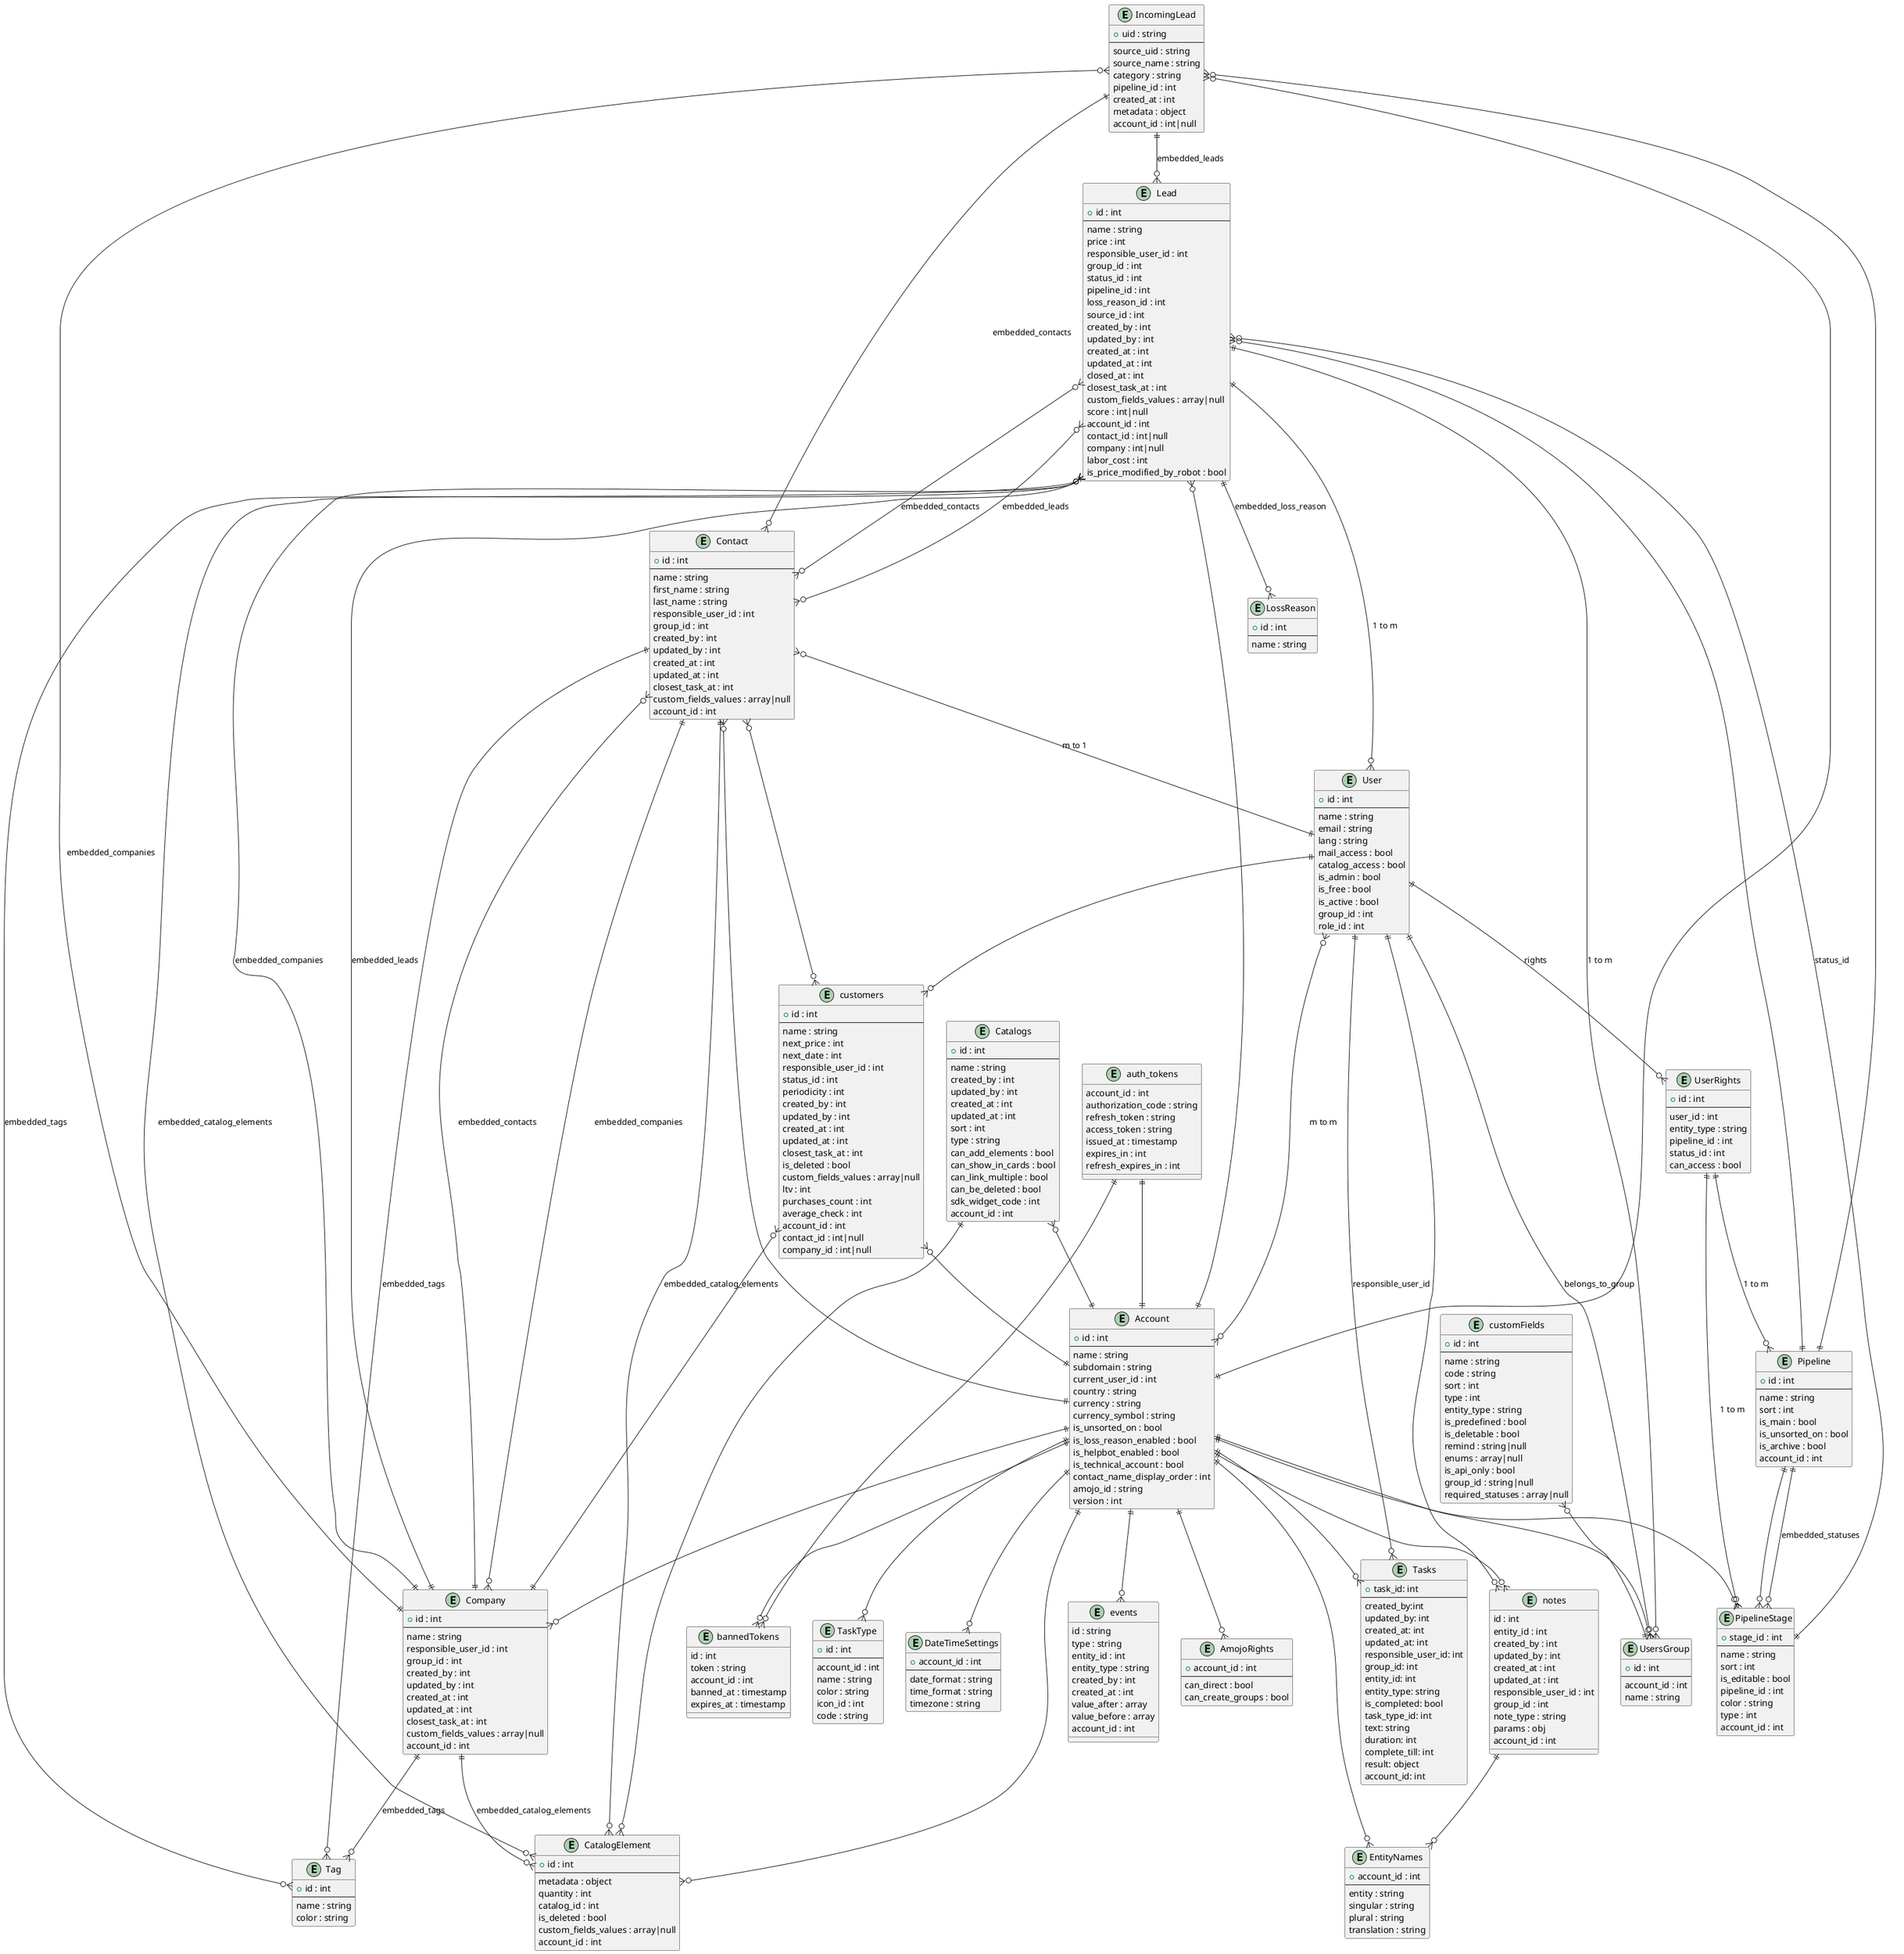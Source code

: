 @startuml

entity IncomingLead {
  + uid : string
  --
  source_uid : string
  source_name : string
  category : string
  pipeline_id : int
  created_at : int
  metadata : object
  account_id : int|null
}

entity Lead {
  + id : int
  --
  name : string
  price : int
  responsible_user_id : int
  group_id : int
  status_id : int
  pipeline_id : int
  loss_reason_id : int
  source_id : int
  created_by : int
  updated_by : int
  created_at : int
  updated_at : int
  closed_at : int
  closest_task_at : int
  custom_fields_values : array|null
  score : int|null
  account_id : int
  contact_id : int|null
  company : int|null
  labor_cost : int
  is_price_modified_by_robot : bool
}

entity Contact {
  + id : int
  --
  name : string
  first_name : string
  last_name : string
  responsible_user_id : int
  group_id : int
  created_by : int
  updated_by : int
  created_at : int
  updated_at : int
  closest_task_at : int
  custom_fields_values : array|null
  account_id : int
}

entity Company {
  + id : int
  --
  name : string
  responsible_user_id : int
  group_id : int
  created_by : int
  updated_by : int
  created_at : int
  updated_at : int
  closest_task_at : int
  custom_fields_values : array|null
  account_id : int
}

entity User {
  + id : int
  --
  name : string
  email : string
  lang : string
  mail_access : bool
  catalog_access : bool
  is_admin : bool
  is_free : bool
  is_active : bool
  group_id : int
  role_id : int
}

entity UserRights {
  + id : int
  --
  user_id : int
  entity_type : string 
  pipeline_id : int
  status_id : int
  can_access : bool       
}


entity LossReason {
  + id : int
  --
  name : string
}

entity Tag {
  + id : int
  --
  name : string
  color : string
}

entity Catalogs {
  + id : int
  --
  name : string
  created_by : int
  updated_by : int
  created_at : int
  updated_at : int
  sort : int
  type : string
  can_add_elements : bool
  can_show_in_cards : bool
  can_link_multiple : bool
  can_be_deleted : bool
  sdk_widget_code : int
  account_id : int
}


entity CatalogElement {
  + id : int
  --
  metadata : object
  quantity : int
  catalog_id : int
  is_deleted : bool
  custom_fields_values : array|null
  account_id : int
}

entity Pipeline {
  + id : int
  --
  name : string
  sort : int
  is_main : bool
  is_unsorted_on : bool
  is_archive : bool
  account_id : int
}

entity Account {
  + id : int
  --
  name : string
  subdomain : string
  current_user_id : int
  country : string
  currency : string
  currency_symbol : string
  is_unsorted_on : bool
  is_loss_reason_enabled : bool
  is_helpbot_enabled : bool
  is_technical_account : bool
  contact_name_display_order : int
  amojo_id : string
  version : int
}

entity AmojoRights {
  + account_id : int
  --
  can_direct : bool
  can_create_groups : bool
}

entity UsersGroup {
  + id : int
  --
  account_id : int
  name : string
}

entity TaskType {
  + id : int
  --
  account_id : int
  name : string
  color : string
  icon_id : int
  code : string
}

entity DateTimeSettings {
  + account_id : int
  --
  date_format : string
  time_format : string
  timezone : string
}

entity EntityNames {
  + account_id : int
  --
  entity : string
  singular : string
  plural : string
  translation : string
}

entity PipelineStage {
  + stage_id : int
  --
  name : string
  sort : int
  is_editable : bool
  pipeline_id : int
  color : string
  type : int
  account_id : int
}

entity Tasks {
  + task_id: int	
  --
  created_by:int
  updated_by: int	
  created_at: int
  updated_at: int	
  responsible_user_id: int	
  group_id: int	
  entity_id: int	
  entity_type: string
  is_completed: bool
  task_type_id: int	
  text: string	
  duration: int	
  complete_till: int
  result: object
  account_id: int
}

entity events {
  id : string	
  type : string	
  entity_id : int	
  entity_type : string	
  created_by : int	
  created_at : int	
  value_after : array	
  value_before : array	
  account_id : int
}

entity notes {
  id : int	
  entity_id : int	
  created_by : int
  updated_by : int	
  created_at : int	
  updated_at : int	
  responsible_user_id : int	
  group_id : int	
  note_type : string	
  params : obj	
  account_id : int
}


entity auth_tokens  {
  account_id : int        
  authorization_code : string  
  refresh_token : string      
  access_token : string        
  issued_at : timestamp   
  expires_in : int      
  refresh_expires_in : int    
}

entity bannedTokens {
  id : int
  token : string
  account_id : int
  banned_at : timestamp
  expires_at : timestamp
}

entity customers {
  + id : int
  --
  name : string
  next_price : int
  next_date : int
  responsible_user_id : int
  status_id : int
  periodicity : int
  created_by : int
  updated_by : int
  created_at : int
  updated_at : int
  closest_task_at : int
  is_deleted : bool
  custom_fields_values : array|null
  ltv : int
  purchases_count : int
  average_check : int
  account_id : int
  contact_id : int|null
  company_id : int|null
}

entity customFields {
  + id : int
  --
  name : string
  code : string
  sort : int
  type : int
  entity_type : string
  is_predefined : bool
  is_deletable : bool
  remind : string|null
  enums : array|null
  is_api_only : bool
  group_id : string|null
  required_statuses : array|null
}

customFields }o--|| UsersGroup

Catalogs ||--o{ CatalogElement
Catalogs }o--|| Account
CatalogElement }o--|| Account


Company ||--o{ customers
Contact }o--o{ customers
User||--o{ customers
customers }o--|| Account
UserRights ||--o{ Pipeline : 1 to m
UserRights ||--o{ PipelineStage : 1 to m



auth_tokens ||--o{ bannedTokens
Account ||--o{ bannedTokens
auth_tokens ||--|| Account

User  ||--o{ notes
notes  ||--o{ EntityNames
Pipeline ||--o{ PipelineStage
Account  ||--o{ notes
Account ||--o{ PipelineStage
Account ||--o{ AmojoRights
Account ||--o{ UsersGroup
Account ||--o{ TaskType
Account ||--o{ DateTimeSettings
Account ||--o{ EntityNames
Account ||--o{ Contact
Account ||--o{ Company
Account ||--o{ Lead
Account ||--o{ IncomingLead
Account ||--o{ Tasks
Account ||--o{ events
IncomingLead ||--o{ Contact       : embedded_contacts
IncomingLead }o--|| Company       : embedded_companies
IncomingLead ||--o{ Lead          : embedded_leads

Lead ||--o{ LossReason         : embedded_loss_reason
Lead }o--o{ Tag                : embedded_tags
Lead }o--o{ Contact            : embedded_contacts
Lead }o--|| Company            : embedded_companies
Lead ||--o{ CatalogElement     : embedded_catalog_elements

Contact ||--o{ Tag                : embedded_tags
Contact ||--o{ Company            : embedded_companies
Contact }o--o{ Lead               : embedded_leads
Contact ||--o{ CatalogElement     : embedded_catalog_elements
Contact }o--|| User : m to 1

Company ||--o{ Tag                : embedded_tags
Company ||--o{ Contact            : embedded_contacts
Company ||--o{ Lead               : embedded_leads
Company ||--o{ CatalogElement     : embedded_catalog_elements

User ||--o{ UsersGroup          : belongs_to_group
User ||--o{ UserRights          : rights
User ||--o{ Tasks : responsible_user_id
User }o--o{ Account : m to m

Lead ||--o{ User: 1 to m
Lead }o--|| PipelineStage : status_id
Lead ||--o{ UsersGroup : 1 to m
Pipeline ||--o{ Lead
Pipeline ||--o{ IncomingLead
Pipeline ||--o{ PipelineStage        : embedded_statuses

@enduml
